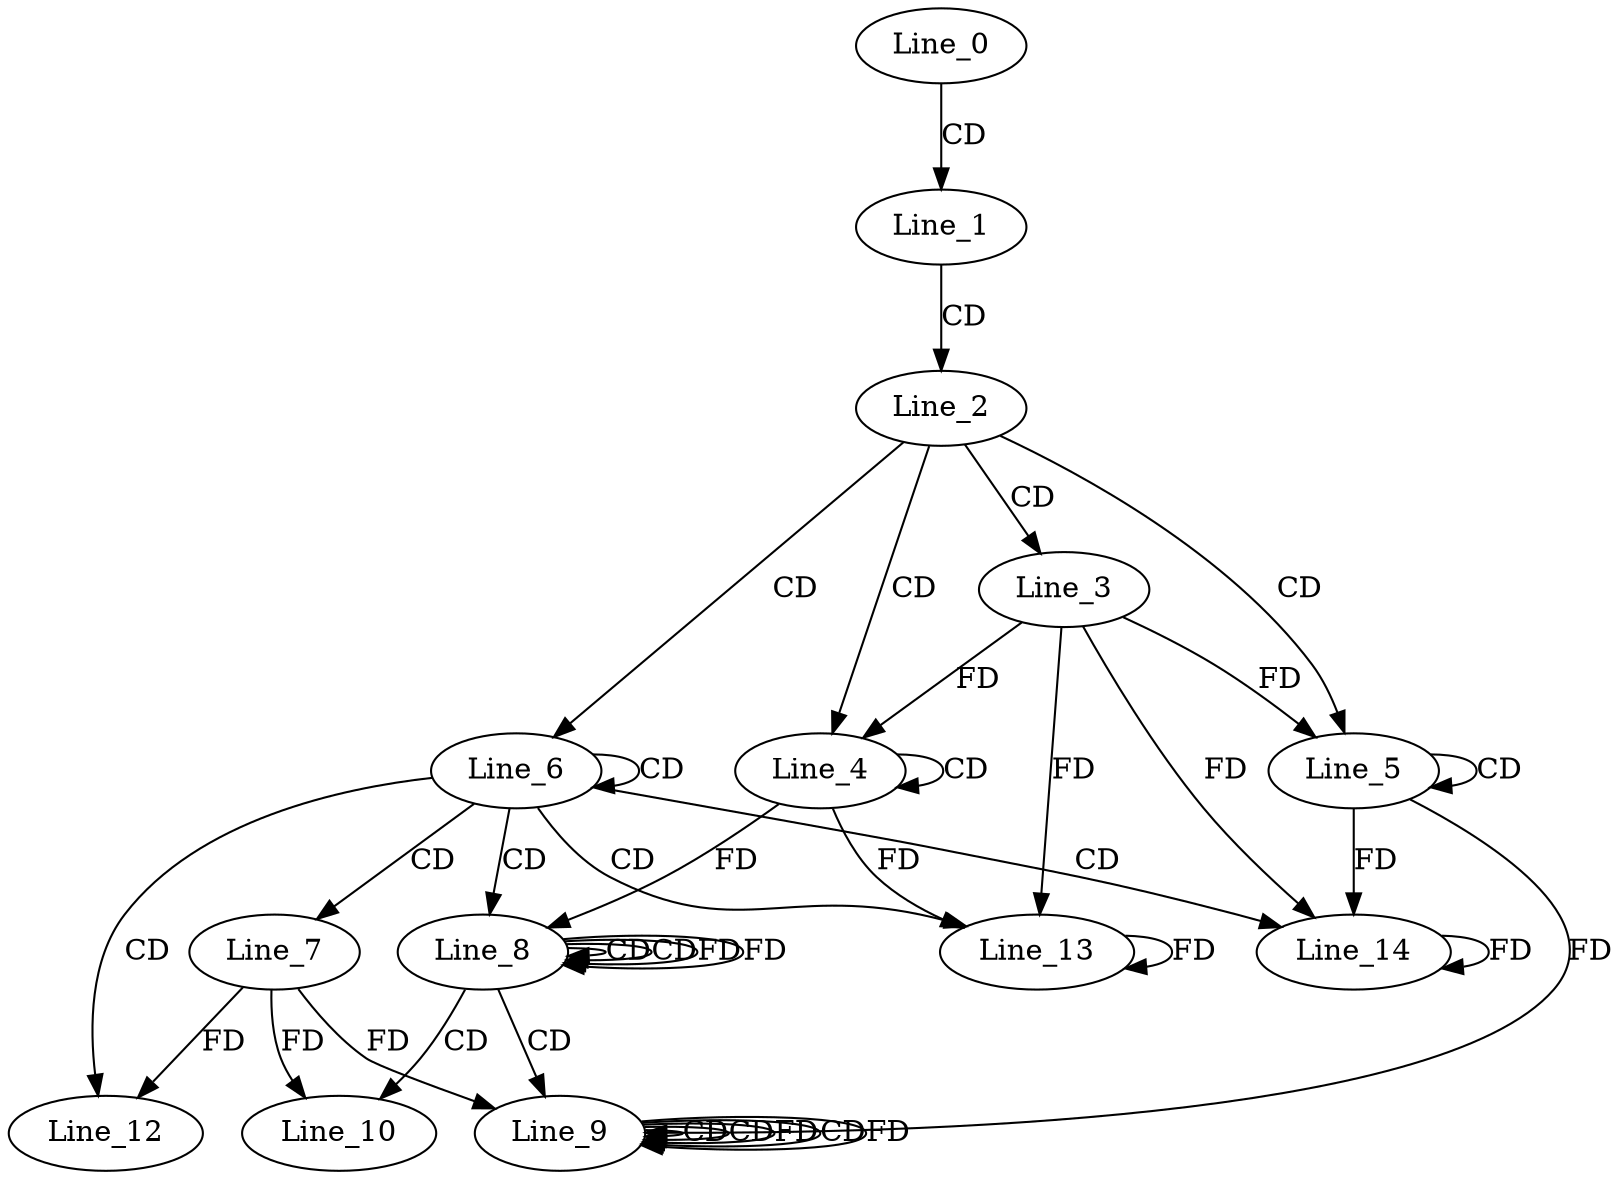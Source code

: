 digraph G {
  Line_0;
  Line_1;
  Line_2;
  Line_3;
  Line_4;
  Line_4;
  Line_5;
  Line_5;
  Line_6;
  Line_7;
  Line_8;
  Line_8;
  Line_8;
  Line_9;
  Line_9;
  Line_9;
  Line_9;
  Line_10;
  Line_12;
  Line_13;
  Line_13;
  Line_14;
  Line_14;
  Line_0 -> Line_1 [ label="CD" ];
  Line_1 -> Line_2 [ label="CD" ];
  Line_2 -> Line_3 [ label="CD" ];
  Line_2 -> Line_4 [ label="CD" ];
  Line_4 -> Line_4 [ label="CD" ];
  Line_3 -> Line_4 [ label="FD" ];
  Line_2 -> Line_5 [ label="CD" ];
  Line_5 -> Line_5 [ label="CD" ];
  Line_3 -> Line_5 [ label="FD" ];
  Line_2 -> Line_6 [ label="CD" ];
  Line_6 -> Line_6 [ label="CD" ];
  Line_6 -> Line_7 [ label="CD" ];
  Line_6 -> Line_8 [ label="CD" ];
  Line_8 -> Line_8 [ label="CD" ];
  Line_4 -> Line_8 [ label="FD" ];
  Line_8 -> Line_8 [ label="CD" ];
  Line_8 -> Line_8 [ label="FD" ];
  Line_8 -> Line_9 [ label="CD" ];
  Line_9 -> Line_9 [ label="CD" ];
  Line_5 -> Line_9 [ label="FD" ];
  Line_9 -> Line_9 [ label="CD" ];
  Line_9 -> Line_9 [ label="FD" ];
  Line_9 -> Line_9 [ label="CD" ];
  Line_7 -> Line_9 [ label="FD" ];
  Line_8 -> Line_10 [ label="CD" ];
  Line_7 -> Line_10 [ label="FD" ];
  Line_6 -> Line_12 [ label="CD" ];
  Line_7 -> Line_12 [ label="FD" ];
  Line_6 -> Line_13 [ label="CD" ];
  Line_13 -> Line_13 [ label="FD" ];
  Line_4 -> Line_13 [ label="FD" ];
  Line_3 -> Line_13 [ label="FD" ];
  Line_6 -> Line_14 [ label="CD" ];
  Line_14 -> Line_14 [ label="FD" ];
  Line_5 -> Line_14 [ label="FD" ];
  Line_3 -> Line_14 [ label="FD" ];
  Line_8 -> Line_8 [ label="FD" ];
  Line_9 -> Line_9 [ label="FD" ];
}
